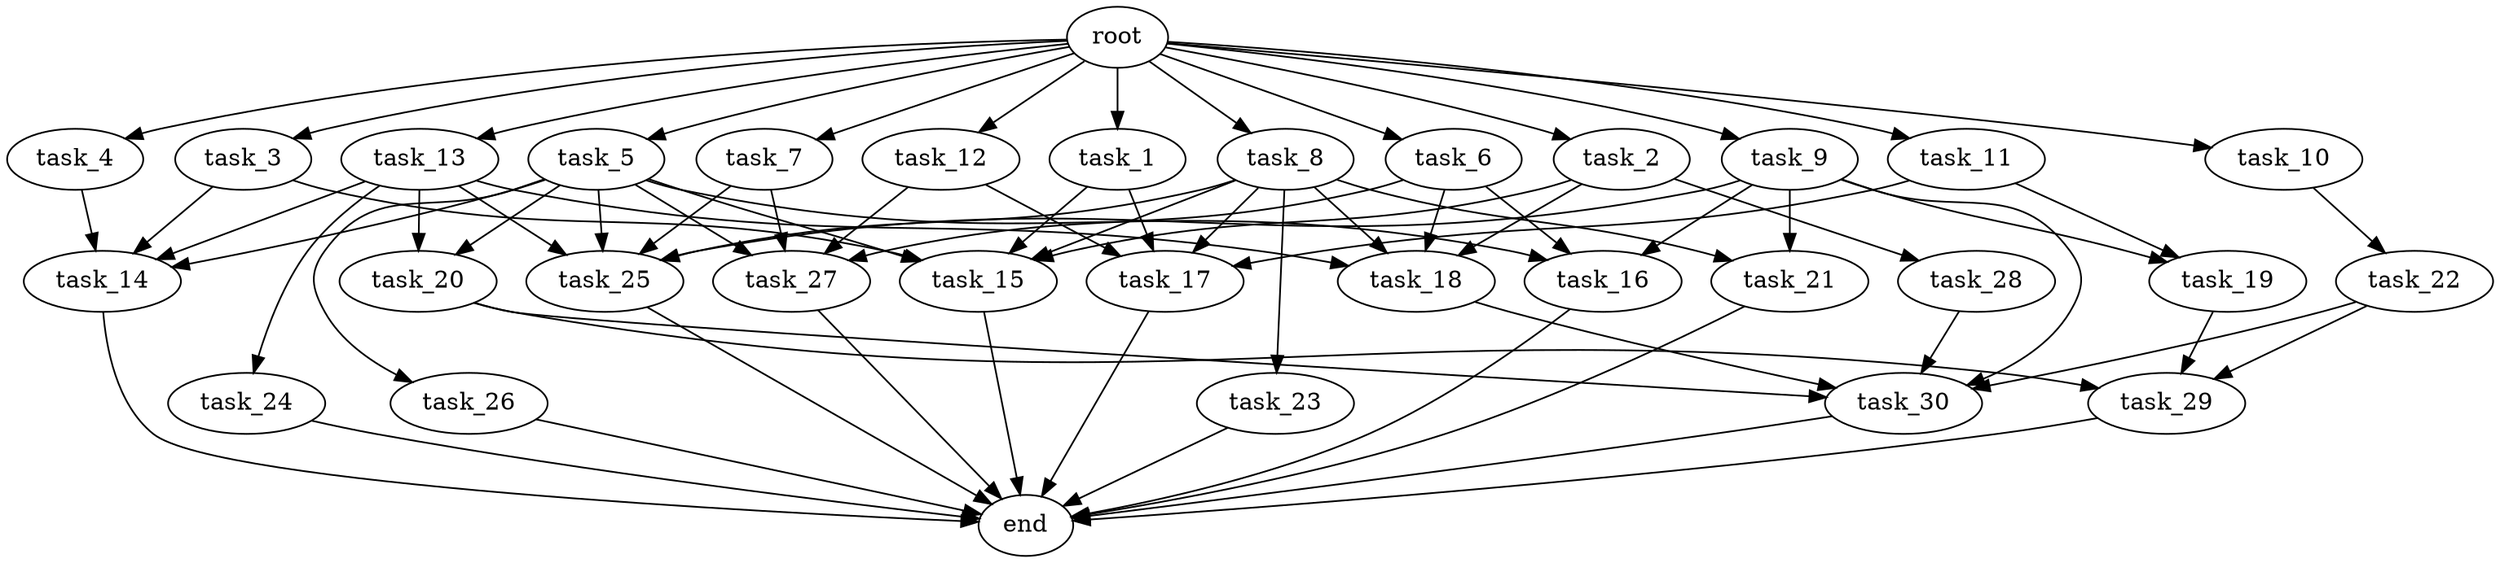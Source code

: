 digraph G {
  root [size="0.000000e+00"];
  task_1 [size="6.346284e+08"];
  task_2 [size="3.452921e+09"];
  task_3 [size="4.862783e+09"];
  task_4 [size="5.267299e+09"];
  task_5 [size="1.227972e+09"];
  task_6 [size="7.098543e+09"];
  task_7 [size="6.783405e+09"];
  task_8 [size="5.329022e+09"];
  task_9 [size="2.923351e+09"];
  task_10 [size="6.209892e+09"];
  task_11 [size="7.999239e+09"];
  task_12 [size="9.453708e+09"];
  task_13 [size="8.088150e+09"];
  task_14 [size="9.408818e+09"];
  task_15 [size="6.572103e+08"];
  task_16 [size="8.919140e+09"];
  task_17 [size="4.579283e+09"];
  task_18 [size="8.026239e+08"];
  task_19 [size="8.979561e+09"];
  task_20 [size="2.884439e+09"];
  task_21 [size="9.566313e+09"];
  task_22 [size="1.094540e+09"];
  task_23 [size="2.760151e+09"];
  task_24 [size="6.971124e+09"];
  task_25 [size="4.963791e+09"];
  task_26 [size="8.750056e+09"];
  task_27 [size="5.207356e+09"];
  task_28 [size="6.273135e+09"];
  task_29 [size="2.932401e+09"];
  task_30 [size="9.695776e+09"];
  end [size="0.000000e+00"];

  root -> task_1 [size="1.000000e-12"];
  root -> task_2 [size="1.000000e-12"];
  root -> task_3 [size="1.000000e-12"];
  root -> task_4 [size="1.000000e-12"];
  root -> task_5 [size="1.000000e-12"];
  root -> task_6 [size="1.000000e-12"];
  root -> task_7 [size="1.000000e-12"];
  root -> task_8 [size="1.000000e-12"];
  root -> task_9 [size="1.000000e-12"];
  root -> task_10 [size="1.000000e-12"];
  root -> task_11 [size="1.000000e-12"];
  root -> task_12 [size="1.000000e-12"];
  root -> task_13 [size="1.000000e-12"];
  task_1 -> task_15 [size="1.314421e+07"];
  task_1 -> task_17 [size="1.144821e+08"];
  task_2 -> task_15 [size="1.314421e+07"];
  task_2 -> task_18 [size="2.006560e+07"];
  task_2 -> task_28 [size="6.273135e+08"];
  task_3 -> task_14 [size="2.352204e+08"];
  task_3 -> task_15 [size="1.314421e+07"];
  task_4 -> task_14 [size="2.352204e+08"];
  task_5 -> task_14 [size="2.352204e+08"];
  task_5 -> task_15 [size="1.314421e+07"];
  task_5 -> task_16 [size="2.973047e+08"];
  task_5 -> task_20 [size="1.442219e+08"];
  task_5 -> task_25 [size="9.927582e+07"];
  task_5 -> task_26 [size="8.750056e+08"];
  task_5 -> task_27 [size="1.301839e+08"];
  task_6 -> task_16 [size="2.973047e+08"];
  task_6 -> task_18 [size="2.006560e+07"];
  task_6 -> task_27 [size="1.301839e+08"];
  task_7 -> task_25 [size="9.927582e+07"];
  task_7 -> task_27 [size="1.301839e+08"];
  task_8 -> task_15 [size="1.314421e+07"];
  task_8 -> task_17 [size="1.144821e+08"];
  task_8 -> task_18 [size="2.006560e+07"];
  task_8 -> task_21 [size="4.783156e+08"];
  task_8 -> task_23 [size="2.760151e+08"];
  task_8 -> task_25 [size="9.927582e+07"];
  task_9 -> task_16 [size="2.973047e+08"];
  task_9 -> task_19 [size="4.489780e+08"];
  task_9 -> task_21 [size="4.783156e+08"];
  task_9 -> task_25 [size="9.927582e+07"];
  task_9 -> task_30 [size="1.939155e+08"];
  task_10 -> task_22 [size="1.094540e+08"];
  task_11 -> task_17 [size="1.144821e+08"];
  task_11 -> task_19 [size="4.489780e+08"];
  task_12 -> task_17 [size="1.144821e+08"];
  task_12 -> task_27 [size="1.301839e+08"];
  task_13 -> task_14 [size="2.352204e+08"];
  task_13 -> task_18 [size="2.006560e+07"];
  task_13 -> task_20 [size="1.442219e+08"];
  task_13 -> task_24 [size="6.971124e+08"];
  task_13 -> task_25 [size="9.927582e+07"];
  task_14 -> end [size="1.000000e-12"];
  task_15 -> end [size="1.000000e-12"];
  task_16 -> end [size="1.000000e-12"];
  task_17 -> end [size="1.000000e-12"];
  task_18 -> task_30 [size="1.939155e+08"];
  task_19 -> task_29 [size="9.774671e+07"];
  task_20 -> task_29 [size="9.774671e+07"];
  task_20 -> task_30 [size="1.939155e+08"];
  task_21 -> end [size="1.000000e-12"];
  task_22 -> task_29 [size="9.774671e+07"];
  task_22 -> task_30 [size="1.939155e+08"];
  task_23 -> end [size="1.000000e-12"];
  task_24 -> end [size="1.000000e-12"];
  task_25 -> end [size="1.000000e-12"];
  task_26 -> end [size="1.000000e-12"];
  task_27 -> end [size="1.000000e-12"];
  task_28 -> task_30 [size="1.939155e+08"];
  task_29 -> end [size="1.000000e-12"];
  task_30 -> end [size="1.000000e-12"];
}
